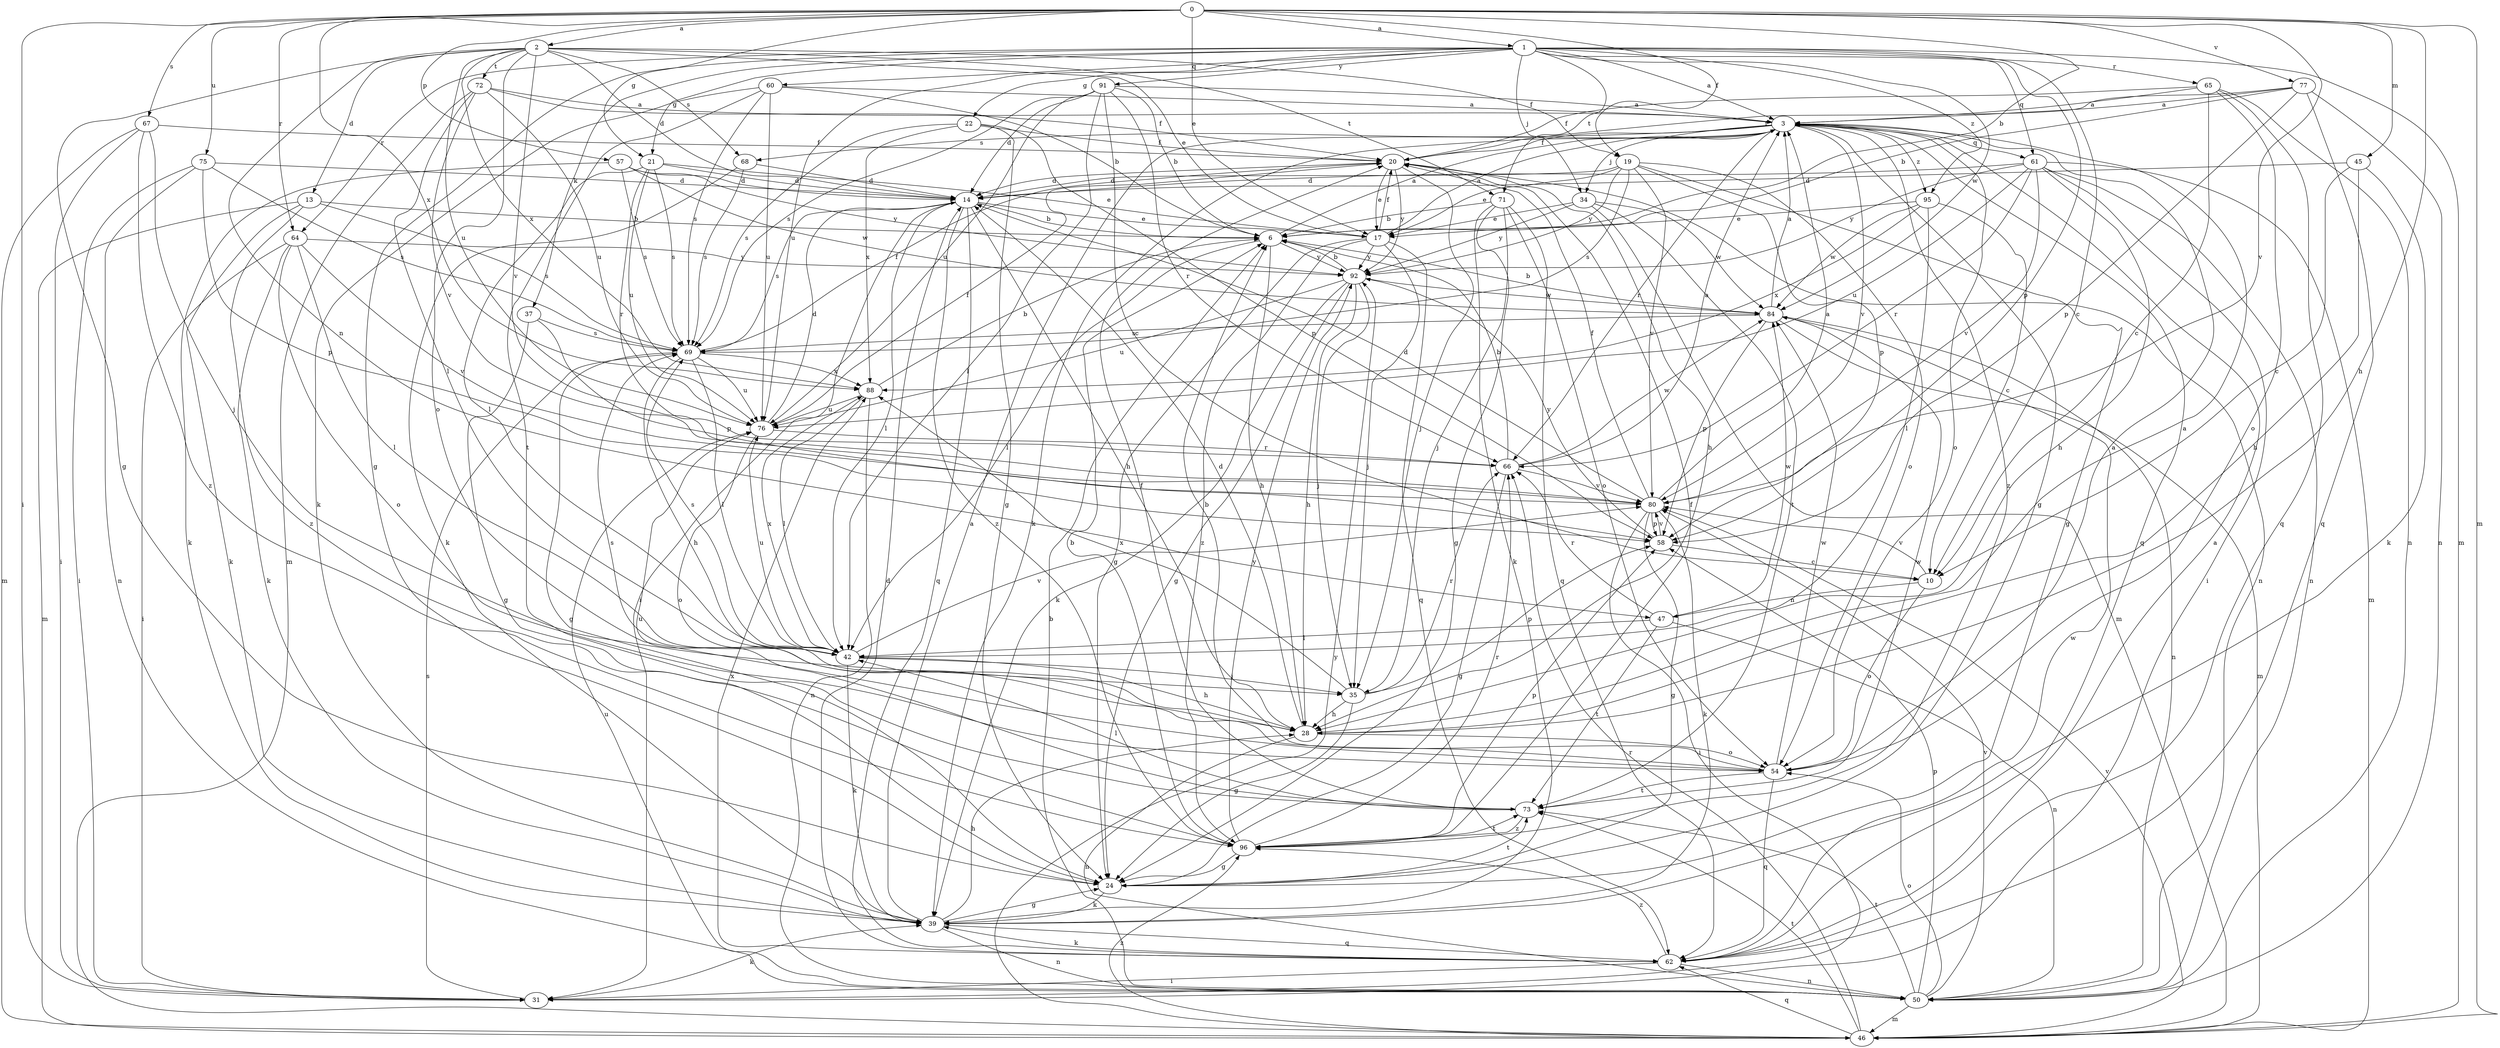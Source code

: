 strict digraph  {
0;
1;
2;
3;
6;
10;
13;
14;
17;
19;
20;
21;
22;
24;
28;
31;
34;
35;
37;
39;
42;
45;
46;
47;
50;
54;
57;
58;
60;
61;
62;
64;
65;
66;
67;
68;
69;
71;
72;
73;
75;
76;
77;
80;
84;
88;
91;
92;
95;
96;
0 -> 1  [label=a];
0 -> 2  [label=a];
0 -> 6  [label=b];
0 -> 17  [label=e];
0 -> 19  [label=f];
0 -> 21  [label=g];
0 -> 28  [label=h];
0 -> 31  [label=i];
0 -> 45  [label=m];
0 -> 46  [label=m];
0 -> 57  [label=p];
0 -> 64  [label=r];
0 -> 67  [label=s];
0 -> 75  [label=u];
0 -> 77  [label=v];
0 -> 80  [label=v];
0 -> 88  [label=x];
1 -> 3  [label=a];
1 -> 10  [label=c];
1 -> 21  [label=g];
1 -> 22  [label=g];
1 -> 24  [label=g];
1 -> 34  [label=j];
1 -> 37  [label=k];
1 -> 46  [label=m];
1 -> 58  [label=p];
1 -> 60  [label=q];
1 -> 61  [label=q];
1 -> 64  [label=r];
1 -> 65  [label=r];
1 -> 71  [label=t];
1 -> 76  [label=u];
1 -> 84  [label=w];
1 -> 91  [label=y];
1 -> 95  [label=z];
2 -> 13  [label=d];
2 -> 14  [label=d];
2 -> 17  [label=e];
2 -> 19  [label=f];
2 -> 24  [label=g];
2 -> 47  [label=n];
2 -> 54  [label=o];
2 -> 68  [label=s];
2 -> 71  [label=t];
2 -> 72  [label=t];
2 -> 76  [label=u];
2 -> 80  [label=v];
2 -> 88  [label=x];
3 -> 20  [label=f];
3 -> 24  [label=g];
3 -> 34  [label=j];
3 -> 39  [label=k];
3 -> 54  [label=o];
3 -> 61  [label=q];
3 -> 62  [label=q];
3 -> 66  [label=r];
3 -> 68  [label=s];
3 -> 80  [label=v];
3 -> 95  [label=z];
3 -> 96  [label=z];
6 -> 3  [label=a];
6 -> 28  [label=h];
6 -> 42  [label=l];
6 -> 92  [label=y];
10 -> 47  [label=n];
10 -> 54  [label=o];
10 -> 80  [label=v];
13 -> 6  [label=b];
13 -> 39  [label=k];
13 -> 46  [label=m];
13 -> 69  [label=s];
13 -> 96  [label=z];
14 -> 6  [label=b];
14 -> 17  [label=e];
14 -> 28  [label=h];
14 -> 31  [label=i];
14 -> 42  [label=l];
14 -> 62  [label=q];
14 -> 69  [label=s];
14 -> 96  [label=z];
17 -> 3  [label=a];
17 -> 20  [label=f];
17 -> 24  [label=g];
17 -> 35  [label=j];
17 -> 62  [label=q];
17 -> 92  [label=y];
17 -> 96  [label=z];
19 -> 14  [label=d];
19 -> 17  [label=e];
19 -> 24  [label=g];
19 -> 54  [label=o];
19 -> 58  [label=p];
19 -> 69  [label=s];
19 -> 80  [label=v];
19 -> 92  [label=y];
20 -> 14  [label=d];
20 -> 17  [label=e];
20 -> 28  [label=h];
20 -> 35  [label=j];
20 -> 50  [label=n];
20 -> 92  [label=y];
21 -> 14  [label=d];
21 -> 17  [label=e];
21 -> 42  [label=l];
21 -> 66  [label=r];
21 -> 69  [label=s];
21 -> 76  [label=u];
22 -> 20  [label=f];
22 -> 24  [label=g];
22 -> 58  [label=p];
22 -> 69  [label=s];
22 -> 88  [label=x];
24 -> 39  [label=k];
24 -> 73  [label=t];
28 -> 3  [label=a];
28 -> 14  [label=d];
28 -> 50  [label=n];
28 -> 54  [label=o];
28 -> 69  [label=s];
31 -> 39  [label=k];
31 -> 69  [label=s];
34 -> 17  [label=e];
34 -> 46  [label=m];
34 -> 73  [label=t];
34 -> 84  [label=w];
34 -> 92  [label=y];
35 -> 24  [label=g];
35 -> 28  [label=h];
35 -> 58  [label=p];
35 -> 66  [label=r];
35 -> 88  [label=x];
37 -> 24  [label=g];
37 -> 58  [label=p];
37 -> 69  [label=s];
39 -> 3  [label=a];
39 -> 24  [label=g];
39 -> 28  [label=h];
39 -> 50  [label=n];
39 -> 62  [label=q];
42 -> 28  [label=h];
42 -> 35  [label=j];
42 -> 39  [label=k];
42 -> 69  [label=s];
42 -> 76  [label=u];
42 -> 80  [label=v];
42 -> 88  [label=x];
45 -> 10  [label=c];
45 -> 14  [label=d];
45 -> 28  [label=h];
45 -> 39  [label=k];
46 -> 62  [label=q];
46 -> 66  [label=r];
46 -> 73  [label=t];
46 -> 80  [label=v];
46 -> 92  [label=y];
46 -> 96  [label=z];
47 -> 42  [label=l];
47 -> 50  [label=n];
47 -> 66  [label=r];
47 -> 73  [label=t];
47 -> 84  [label=w];
50 -> 6  [label=b];
50 -> 46  [label=m];
50 -> 54  [label=o];
50 -> 58  [label=p];
50 -> 73  [label=t];
50 -> 76  [label=u];
50 -> 80  [label=v];
54 -> 3  [label=a];
54 -> 6  [label=b];
54 -> 62  [label=q];
54 -> 73  [label=t];
54 -> 84  [label=w];
57 -> 14  [label=d];
57 -> 39  [label=k];
57 -> 69  [label=s];
57 -> 84  [label=w];
57 -> 92  [label=y];
58 -> 10  [label=c];
58 -> 80  [label=v];
58 -> 92  [label=y];
60 -> 3  [label=a];
60 -> 6  [label=b];
60 -> 39  [label=k];
60 -> 69  [label=s];
60 -> 73  [label=t];
60 -> 76  [label=u];
61 -> 14  [label=d];
61 -> 28  [label=h];
61 -> 31  [label=i];
61 -> 46  [label=m];
61 -> 50  [label=n];
61 -> 66  [label=r];
61 -> 76  [label=u];
61 -> 80  [label=v];
61 -> 92  [label=y];
62 -> 3  [label=a];
62 -> 14  [label=d];
62 -> 31  [label=i];
62 -> 39  [label=k];
62 -> 50  [label=n];
62 -> 84  [label=w];
62 -> 88  [label=x];
62 -> 96  [label=z];
64 -> 31  [label=i];
64 -> 39  [label=k];
64 -> 42  [label=l];
64 -> 54  [label=o];
64 -> 80  [label=v];
64 -> 92  [label=y];
65 -> 3  [label=a];
65 -> 10  [label=c];
65 -> 20  [label=f];
65 -> 50  [label=n];
65 -> 54  [label=o];
65 -> 62  [label=q];
66 -> 3  [label=a];
66 -> 6  [label=b];
66 -> 24  [label=g];
66 -> 80  [label=v];
66 -> 84  [label=w];
67 -> 20  [label=f];
67 -> 31  [label=i];
67 -> 35  [label=j];
67 -> 46  [label=m];
67 -> 96  [label=z];
68 -> 14  [label=d];
68 -> 39  [label=k];
68 -> 69  [label=s];
69 -> 20  [label=f];
69 -> 24  [label=g];
69 -> 28  [label=h];
69 -> 42  [label=l];
69 -> 76  [label=u];
69 -> 88  [label=x];
71 -> 6  [label=b];
71 -> 24  [label=g];
71 -> 35  [label=j];
71 -> 39  [label=k];
71 -> 54  [label=o];
71 -> 62  [label=q];
72 -> 3  [label=a];
72 -> 20  [label=f];
72 -> 42  [label=l];
72 -> 46  [label=m];
72 -> 76  [label=u];
72 -> 80  [label=v];
73 -> 20  [label=f];
73 -> 42  [label=l];
73 -> 76  [label=u];
73 -> 84  [label=w];
73 -> 96  [label=z];
75 -> 14  [label=d];
75 -> 31  [label=i];
75 -> 50  [label=n];
75 -> 58  [label=p];
75 -> 69  [label=s];
76 -> 14  [label=d];
76 -> 20  [label=f];
76 -> 54  [label=o];
76 -> 66  [label=r];
77 -> 3  [label=a];
77 -> 6  [label=b];
77 -> 20  [label=f];
77 -> 50  [label=n];
77 -> 58  [label=p];
77 -> 62  [label=q];
80 -> 3  [label=a];
80 -> 14  [label=d];
80 -> 20  [label=f];
80 -> 24  [label=g];
80 -> 31  [label=i];
80 -> 39  [label=k];
80 -> 58  [label=p];
84 -> 3  [label=a];
84 -> 6  [label=b];
84 -> 46  [label=m];
84 -> 50  [label=n];
84 -> 58  [label=p];
84 -> 69  [label=s];
88 -> 6  [label=b];
88 -> 42  [label=l];
88 -> 50  [label=n];
88 -> 76  [label=u];
91 -> 3  [label=a];
91 -> 6  [label=b];
91 -> 10  [label=c];
91 -> 14  [label=d];
91 -> 42  [label=l];
91 -> 66  [label=r];
91 -> 69  [label=s];
91 -> 76  [label=u];
92 -> 6  [label=b];
92 -> 24  [label=g];
92 -> 28  [label=h];
92 -> 35  [label=j];
92 -> 39  [label=k];
92 -> 76  [label=u];
92 -> 84  [label=w];
95 -> 10  [label=c];
95 -> 17  [label=e];
95 -> 42  [label=l];
95 -> 84  [label=w];
95 -> 88  [label=x];
96 -> 6  [label=b];
96 -> 20  [label=f];
96 -> 24  [label=g];
96 -> 58  [label=p];
96 -> 66  [label=r];
96 -> 73  [label=t];
96 -> 92  [label=y];
}

